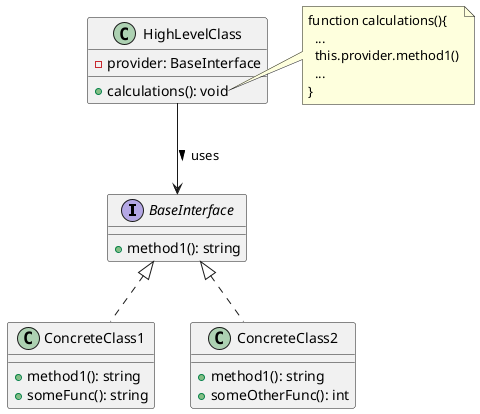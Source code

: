@startuml
interface BaseInterface{
    +method1(): string
}

class ConcreteClass1 implements BaseInterface{
    +method1(): string
    +someFunc(): string
}

class ConcreteClass2 implements BaseInterface{
    +method1(): string
    +someOtherFunc(): int
}

class HighLevelClass {
    -provider: BaseInterface
    +calculations(): void
}

' Dependencies
HighLevelClass --> BaseInterface: uses >

note right of HighLevelClass::"calculations()"
  function calculations(){
    ...
    this.provider.method1()
    ...
  }
end note
@endumlenduml